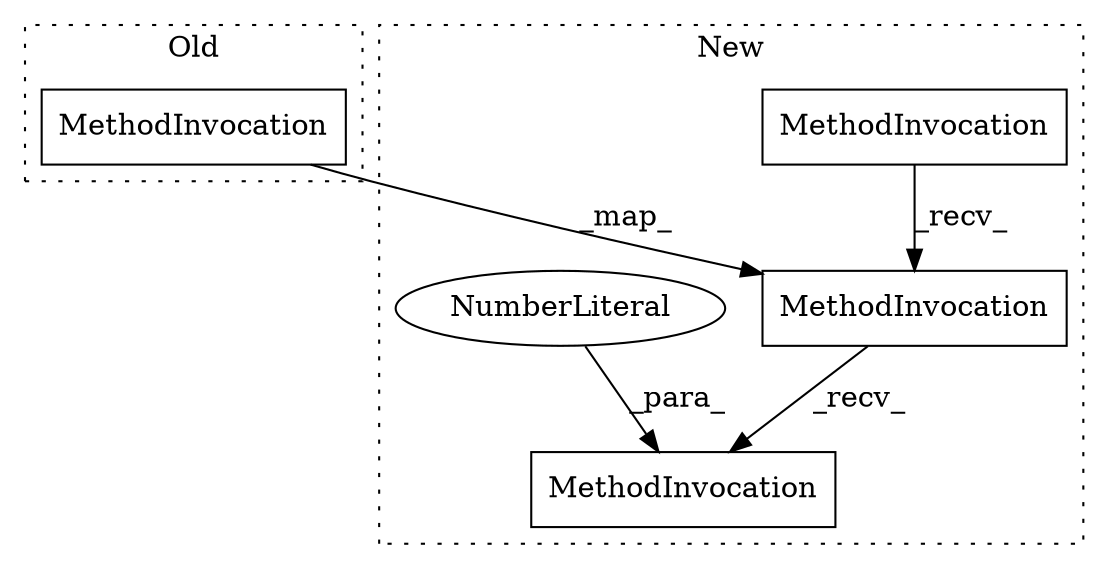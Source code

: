 digraph G {
subgraph cluster0 {
1 [label="MethodInvocation" a="32" s="11400,11582" l="13,2" shape="box"];
label = "Old";
style="dotted";
}
subgraph cluster1 {
2 [label="MethodInvocation" a="32" s="11933,11945" l="11,2" shape="box"];
3 [label="MethodInvocation" a="32" s="11885,11930" l="4,2" shape="box"];
4 [label="MethodInvocation" a="32" s="11748,11857" l="12,2" shape="box"];
5 [label="NumberLiteral" a="34" s="11944" l="1" shape="ellipse"];
label = "New";
style="dotted";
}
1 -> 3 [label="_map_"];
3 -> 2 [label="_recv_"];
4 -> 3 [label="_recv_"];
5 -> 2 [label="_para_"];
}